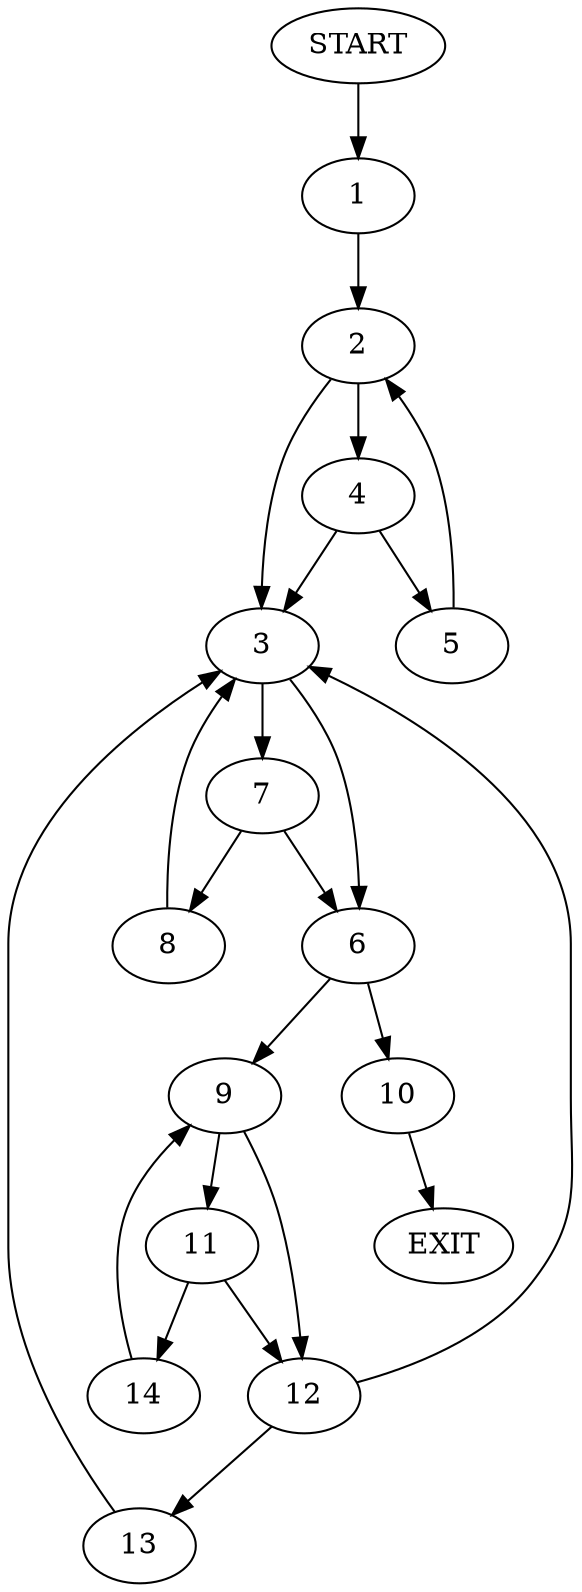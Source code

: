 digraph {
0 [label="START"]
15 [label="EXIT"]
0 -> 1
1 -> 2
2 -> 3
2 -> 4
4 -> 3
4 -> 5
3 -> 6
3 -> 7
5 -> 2
7 -> 6
7 -> 8
6 -> 9
6 -> 10
8 -> 3
10 -> 15
9 -> 11
9 -> 12
12 -> 3
12 -> 13
11 -> 14
11 -> 12
14 -> 9
13 -> 3
}
